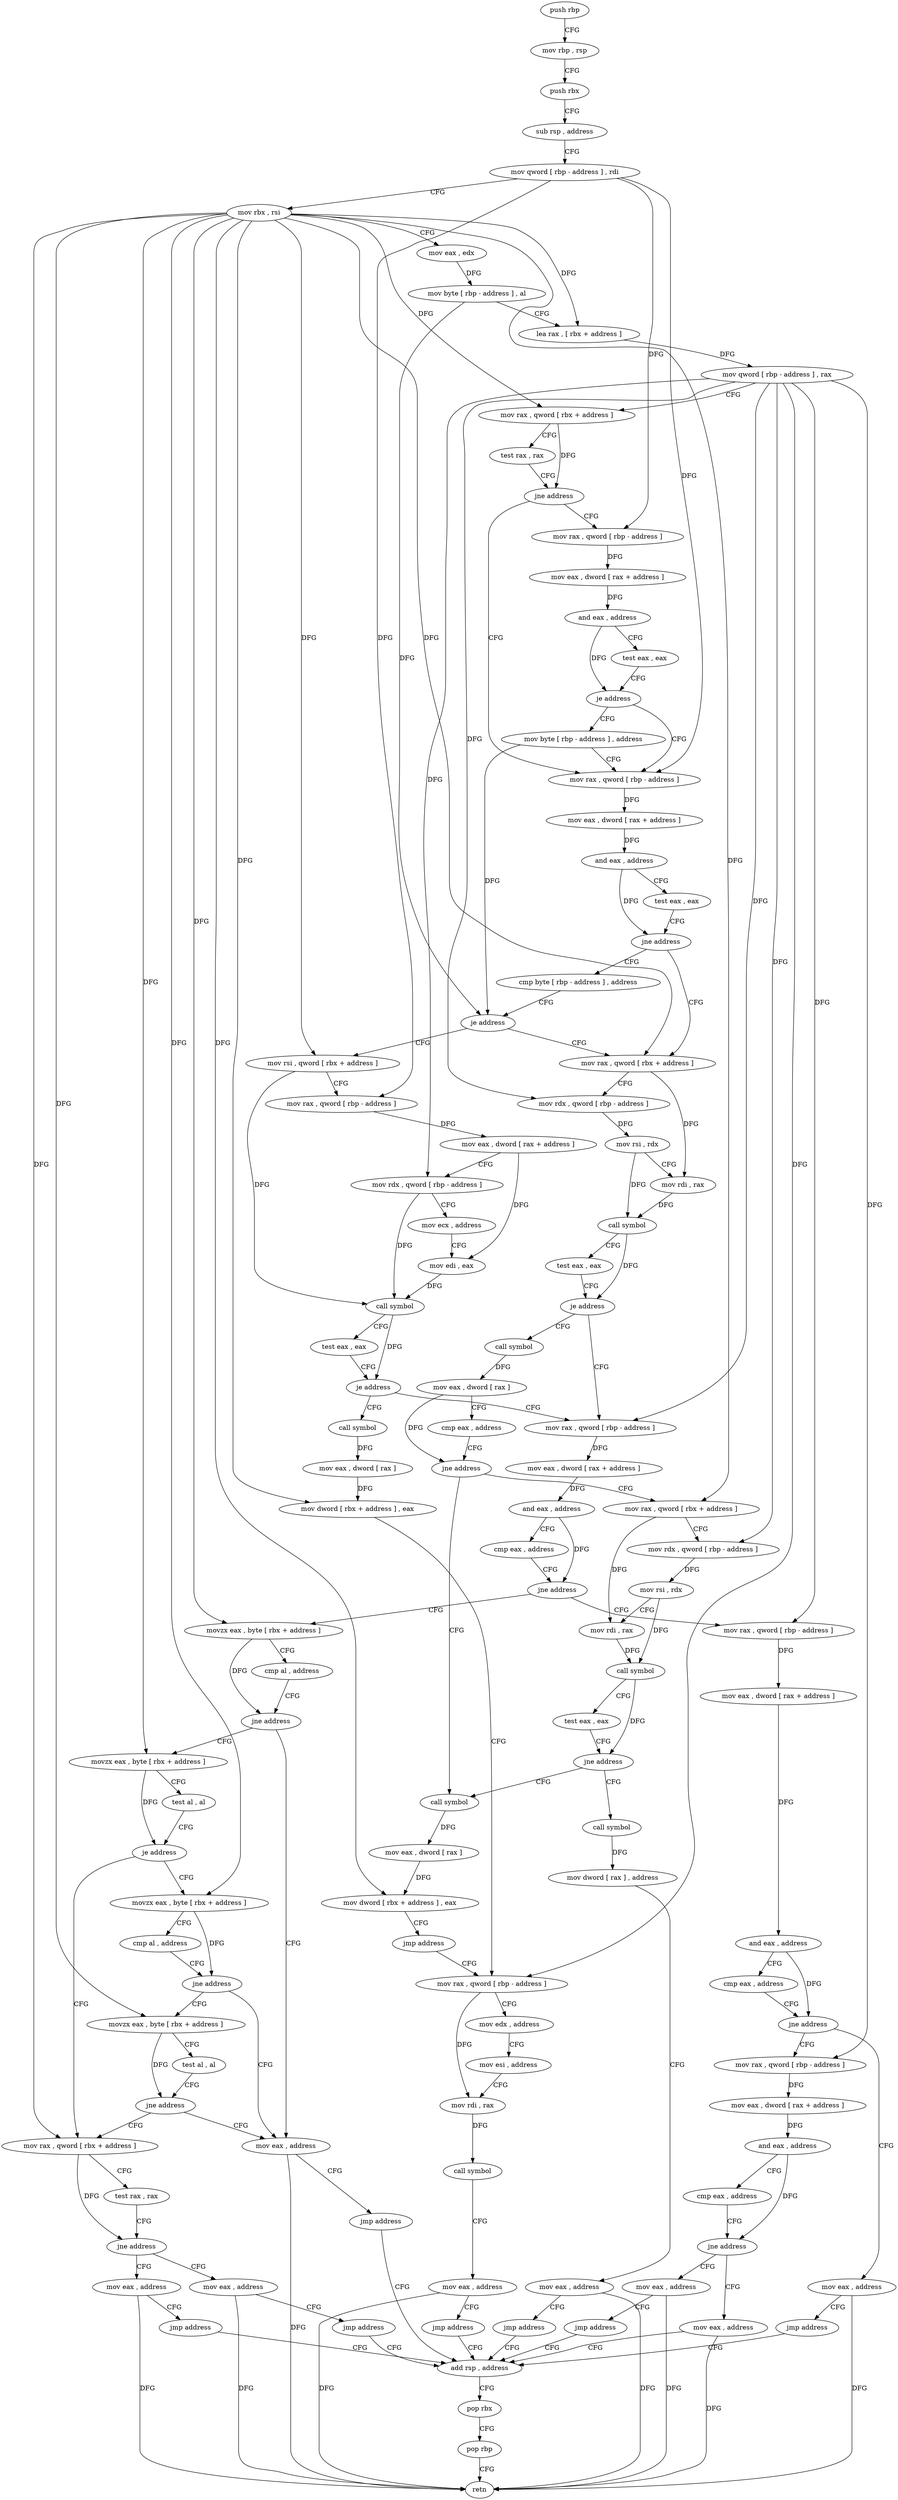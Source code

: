digraph "func" {
"4301246" [label = "push rbp" ]
"4301247" [label = "mov rbp , rsp" ]
"4301250" [label = "push rbx" ]
"4301251" [label = "sub rsp , address" ]
"4301255" [label = "mov qword [ rbp - address ] , rdi" ]
"4301259" [label = "mov rbx , rsi" ]
"4301262" [label = "mov eax , edx" ]
"4301264" [label = "mov byte [ rbp - address ] , al" ]
"4301267" [label = "lea rax , [ rbx + address ]" ]
"4301271" [label = "mov qword [ rbp - address ] , rax" ]
"4301275" [label = "mov rax , qword [ rbx + address ]" ]
"4301279" [label = "test rax , rax" ]
"4301282" [label = "jne address" ]
"4301302" [label = "mov rax , qword [ rbp - address ]" ]
"4301284" [label = "mov rax , qword [ rbp - address ]" ]
"4301306" [label = "mov eax , dword [ rax + address ]" ]
"4301309" [label = "and eax , address" ]
"4301312" [label = "test eax , eax" ]
"4301314" [label = "jne address" ]
"4301322" [label = "mov rax , qword [ rbx + address ]" ]
"4301316" [label = "cmp byte [ rbp - address ] , address" ]
"4301288" [label = "mov eax , dword [ rax + address ]" ]
"4301291" [label = "and eax , address" ]
"4301294" [label = "test eax , eax" ]
"4301296" [label = "je address" ]
"4301298" [label = "mov byte [ rbp - address ] , address" ]
"4301326" [label = "mov rdx , qword [ rbp - address ]" ]
"4301330" [label = "mov rsi , rdx" ]
"4301333" [label = "mov rdi , rax" ]
"4301336" [label = "call symbol" ]
"4301341" [label = "test eax , eax" ]
"4301343" [label = "je address" ]
"4301490" [label = "mov rax , qword [ rbp - address ]" ]
"4301349" [label = "call symbol" ]
"4301320" [label = "je address" ]
"4301417" [label = "mov rsi , qword [ rbx + address ]" ]
"4301494" [label = "mov eax , dword [ rax + address ]" ]
"4301497" [label = "and eax , address" ]
"4301502" [label = "cmp eax , address" ]
"4301507" [label = "jne address" ]
"4301583" [label = "mov rax , qword [ rbp - address ]" ]
"4301509" [label = "movzx eax , byte [ rbx + address ]" ]
"4301354" [label = "mov eax , dword [ rax ]" ]
"4301356" [label = "cmp eax , address" ]
"4301359" [label = "jne address" ]
"4301405" [label = "call symbol" ]
"4301361" [label = "mov rax , qword [ rbx + address ]" ]
"4301421" [label = "mov rax , qword [ rbp - address ]" ]
"4301425" [label = "mov eax , dword [ rax + address ]" ]
"4301428" [label = "mov rdx , qword [ rbp - address ]" ]
"4301432" [label = "mov ecx , address" ]
"4301437" [label = "mov edi , eax" ]
"4301439" [label = "call symbol" ]
"4301444" [label = "test eax , eax" ]
"4301446" [label = "je address" ]
"4301448" [label = "call symbol" ]
"4301587" [label = "mov eax , dword [ rax + address ]" ]
"4301590" [label = "and eax , address" ]
"4301595" [label = "cmp eax , address" ]
"4301600" [label = "jne address" ]
"4301609" [label = "mov rax , qword [ rbp - address ]" ]
"4301602" [label = "mov eax , address" ]
"4301516" [label = "cmp al , address" ]
"4301518" [label = "jne address" ]
"4301576" [label = "mov eax , address" ]
"4301520" [label = "movzx eax , byte [ rbx + address ]" ]
"4301410" [label = "mov eax , dword [ rax ]" ]
"4301412" [label = "mov dword [ rbx + address ] , eax" ]
"4301415" [label = "jmp address" ]
"4301458" [label = "mov rax , qword [ rbp - address ]" ]
"4301365" [label = "mov rdx , qword [ rbp - address ]" ]
"4301369" [label = "mov rsi , rdx" ]
"4301372" [label = "mov rdi , rax" ]
"4301375" [label = "call symbol" ]
"4301380" [label = "test eax , eax" ]
"4301382" [label = "jne address" ]
"4301384" [label = "call symbol" ]
"4301453" [label = "mov eax , dword [ rax ]" ]
"4301455" [label = "mov dword [ rbx + address ] , eax" ]
"4301613" [label = "mov eax , dword [ rax + address ]" ]
"4301616" [label = "and eax , address" ]
"4301621" [label = "cmp eax , address" ]
"4301626" [label = "jne address" ]
"4301635" [label = "mov eax , address" ]
"4301628" [label = "mov eax , address" ]
"4301607" [label = "jmp address" ]
"4301640" [label = "add rsp , address" ]
"4301581" [label = "jmp address" ]
"4301527" [label = "test al , al" ]
"4301529" [label = "je address" ]
"4301553" [label = "mov rax , qword [ rbx + address ]" ]
"4301531" [label = "movzx eax , byte [ rbx + address ]" ]
"4301462" [label = "mov edx , address" ]
"4301467" [label = "mov esi , address" ]
"4301472" [label = "mov rdi , rax" ]
"4301475" [label = "call symbol" ]
"4301480" [label = "mov eax , address" ]
"4301485" [label = "jmp address" ]
"4301389" [label = "mov dword [ rax ] , address" ]
"4301395" [label = "mov eax , address" ]
"4301400" [label = "jmp address" ]
"4301644" [label = "pop rbx" ]
"4301645" [label = "pop rbp" ]
"4301646" [label = "retn" ]
"4301633" [label = "jmp address" ]
"4301557" [label = "test rax , rax" ]
"4301560" [label = "jne address" ]
"4301569" [label = "mov eax , address" ]
"4301562" [label = "mov eax , address" ]
"4301538" [label = "cmp al , address" ]
"4301540" [label = "jne address" ]
"4301542" [label = "movzx eax , byte [ rbx + address ]" ]
"4301574" [label = "jmp address" ]
"4301567" [label = "jmp address" ]
"4301549" [label = "test al , al" ]
"4301551" [label = "jne address" ]
"4301246" -> "4301247" [ label = "CFG" ]
"4301247" -> "4301250" [ label = "CFG" ]
"4301250" -> "4301251" [ label = "CFG" ]
"4301251" -> "4301255" [ label = "CFG" ]
"4301255" -> "4301259" [ label = "CFG" ]
"4301255" -> "4301302" [ label = "DFG" ]
"4301255" -> "4301284" [ label = "DFG" ]
"4301255" -> "4301421" [ label = "DFG" ]
"4301259" -> "4301262" [ label = "CFG" ]
"4301259" -> "4301267" [ label = "DFG" ]
"4301259" -> "4301275" [ label = "DFG" ]
"4301259" -> "4301322" [ label = "DFG" ]
"4301259" -> "4301417" [ label = "DFG" ]
"4301259" -> "4301509" [ label = "DFG" ]
"4301259" -> "4301412" [ label = "DFG" ]
"4301259" -> "4301361" [ label = "DFG" ]
"4301259" -> "4301455" [ label = "DFG" ]
"4301259" -> "4301520" [ label = "DFG" ]
"4301259" -> "4301553" [ label = "DFG" ]
"4301259" -> "4301531" [ label = "DFG" ]
"4301259" -> "4301542" [ label = "DFG" ]
"4301262" -> "4301264" [ label = "DFG" ]
"4301264" -> "4301267" [ label = "CFG" ]
"4301264" -> "4301320" [ label = "DFG" ]
"4301267" -> "4301271" [ label = "DFG" ]
"4301271" -> "4301275" [ label = "CFG" ]
"4301271" -> "4301326" [ label = "DFG" ]
"4301271" -> "4301490" [ label = "DFG" ]
"4301271" -> "4301428" [ label = "DFG" ]
"4301271" -> "4301583" [ label = "DFG" ]
"4301271" -> "4301365" [ label = "DFG" ]
"4301271" -> "4301609" [ label = "DFG" ]
"4301271" -> "4301458" [ label = "DFG" ]
"4301275" -> "4301279" [ label = "CFG" ]
"4301275" -> "4301282" [ label = "DFG" ]
"4301279" -> "4301282" [ label = "CFG" ]
"4301282" -> "4301302" [ label = "CFG" ]
"4301282" -> "4301284" [ label = "CFG" ]
"4301302" -> "4301306" [ label = "DFG" ]
"4301284" -> "4301288" [ label = "DFG" ]
"4301306" -> "4301309" [ label = "DFG" ]
"4301309" -> "4301312" [ label = "CFG" ]
"4301309" -> "4301314" [ label = "DFG" ]
"4301312" -> "4301314" [ label = "CFG" ]
"4301314" -> "4301322" [ label = "CFG" ]
"4301314" -> "4301316" [ label = "CFG" ]
"4301322" -> "4301326" [ label = "CFG" ]
"4301322" -> "4301333" [ label = "DFG" ]
"4301316" -> "4301320" [ label = "CFG" ]
"4301288" -> "4301291" [ label = "DFG" ]
"4301291" -> "4301294" [ label = "CFG" ]
"4301291" -> "4301296" [ label = "DFG" ]
"4301294" -> "4301296" [ label = "CFG" ]
"4301296" -> "4301302" [ label = "CFG" ]
"4301296" -> "4301298" [ label = "CFG" ]
"4301298" -> "4301302" [ label = "CFG" ]
"4301298" -> "4301320" [ label = "DFG" ]
"4301326" -> "4301330" [ label = "DFG" ]
"4301330" -> "4301333" [ label = "CFG" ]
"4301330" -> "4301336" [ label = "DFG" ]
"4301333" -> "4301336" [ label = "DFG" ]
"4301336" -> "4301341" [ label = "CFG" ]
"4301336" -> "4301343" [ label = "DFG" ]
"4301341" -> "4301343" [ label = "CFG" ]
"4301343" -> "4301490" [ label = "CFG" ]
"4301343" -> "4301349" [ label = "CFG" ]
"4301490" -> "4301494" [ label = "DFG" ]
"4301349" -> "4301354" [ label = "DFG" ]
"4301320" -> "4301417" [ label = "CFG" ]
"4301320" -> "4301322" [ label = "CFG" ]
"4301417" -> "4301421" [ label = "CFG" ]
"4301417" -> "4301439" [ label = "DFG" ]
"4301494" -> "4301497" [ label = "DFG" ]
"4301497" -> "4301502" [ label = "CFG" ]
"4301497" -> "4301507" [ label = "DFG" ]
"4301502" -> "4301507" [ label = "CFG" ]
"4301507" -> "4301583" [ label = "CFG" ]
"4301507" -> "4301509" [ label = "CFG" ]
"4301583" -> "4301587" [ label = "DFG" ]
"4301509" -> "4301516" [ label = "CFG" ]
"4301509" -> "4301518" [ label = "DFG" ]
"4301354" -> "4301356" [ label = "CFG" ]
"4301354" -> "4301359" [ label = "DFG" ]
"4301356" -> "4301359" [ label = "CFG" ]
"4301359" -> "4301405" [ label = "CFG" ]
"4301359" -> "4301361" [ label = "CFG" ]
"4301405" -> "4301410" [ label = "DFG" ]
"4301361" -> "4301365" [ label = "CFG" ]
"4301361" -> "4301372" [ label = "DFG" ]
"4301421" -> "4301425" [ label = "DFG" ]
"4301425" -> "4301428" [ label = "CFG" ]
"4301425" -> "4301437" [ label = "DFG" ]
"4301428" -> "4301432" [ label = "CFG" ]
"4301428" -> "4301439" [ label = "DFG" ]
"4301432" -> "4301437" [ label = "CFG" ]
"4301437" -> "4301439" [ label = "DFG" ]
"4301439" -> "4301444" [ label = "CFG" ]
"4301439" -> "4301446" [ label = "DFG" ]
"4301444" -> "4301446" [ label = "CFG" ]
"4301446" -> "4301490" [ label = "CFG" ]
"4301446" -> "4301448" [ label = "CFG" ]
"4301448" -> "4301453" [ label = "DFG" ]
"4301587" -> "4301590" [ label = "DFG" ]
"4301590" -> "4301595" [ label = "CFG" ]
"4301590" -> "4301600" [ label = "DFG" ]
"4301595" -> "4301600" [ label = "CFG" ]
"4301600" -> "4301609" [ label = "CFG" ]
"4301600" -> "4301602" [ label = "CFG" ]
"4301609" -> "4301613" [ label = "DFG" ]
"4301602" -> "4301607" [ label = "CFG" ]
"4301602" -> "4301646" [ label = "DFG" ]
"4301516" -> "4301518" [ label = "CFG" ]
"4301518" -> "4301576" [ label = "CFG" ]
"4301518" -> "4301520" [ label = "CFG" ]
"4301576" -> "4301581" [ label = "CFG" ]
"4301576" -> "4301646" [ label = "DFG" ]
"4301520" -> "4301527" [ label = "CFG" ]
"4301520" -> "4301529" [ label = "DFG" ]
"4301410" -> "4301412" [ label = "DFG" ]
"4301412" -> "4301415" [ label = "CFG" ]
"4301415" -> "4301458" [ label = "CFG" ]
"4301458" -> "4301462" [ label = "CFG" ]
"4301458" -> "4301472" [ label = "DFG" ]
"4301365" -> "4301369" [ label = "DFG" ]
"4301369" -> "4301372" [ label = "CFG" ]
"4301369" -> "4301375" [ label = "DFG" ]
"4301372" -> "4301375" [ label = "DFG" ]
"4301375" -> "4301380" [ label = "CFG" ]
"4301375" -> "4301382" [ label = "DFG" ]
"4301380" -> "4301382" [ label = "CFG" ]
"4301382" -> "4301405" [ label = "CFG" ]
"4301382" -> "4301384" [ label = "CFG" ]
"4301384" -> "4301389" [ label = "DFG" ]
"4301453" -> "4301455" [ label = "DFG" ]
"4301455" -> "4301458" [ label = "CFG" ]
"4301613" -> "4301616" [ label = "DFG" ]
"4301616" -> "4301621" [ label = "CFG" ]
"4301616" -> "4301626" [ label = "DFG" ]
"4301621" -> "4301626" [ label = "CFG" ]
"4301626" -> "4301635" [ label = "CFG" ]
"4301626" -> "4301628" [ label = "CFG" ]
"4301635" -> "4301640" [ label = "CFG" ]
"4301635" -> "4301646" [ label = "DFG" ]
"4301628" -> "4301633" [ label = "CFG" ]
"4301628" -> "4301646" [ label = "DFG" ]
"4301607" -> "4301640" [ label = "CFG" ]
"4301640" -> "4301644" [ label = "CFG" ]
"4301581" -> "4301640" [ label = "CFG" ]
"4301527" -> "4301529" [ label = "CFG" ]
"4301529" -> "4301553" [ label = "CFG" ]
"4301529" -> "4301531" [ label = "CFG" ]
"4301553" -> "4301557" [ label = "CFG" ]
"4301553" -> "4301560" [ label = "DFG" ]
"4301531" -> "4301538" [ label = "CFG" ]
"4301531" -> "4301540" [ label = "DFG" ]
"4301462" -> "4301467" [ label = "CFG" ]
"4301467" -> "4301472" [ label = "CFG" ]
"4301472" -> "4301475" [ label = "DFG" ]
"4301475" -> "4301480" [ label = "CFG" ]
"4301480" -> "4301485" [ label = "CFG" ]
"4301480" -> "4301646" [ label = "DFG" ]
"4301485" -> "4301640" [ label = "CFG" ]
"4301389" -> "4301395" [ label = "CFG" ]
"4301395" -> "4301400" [ label = "CFG" ]
"4301395" -> "4301646" [ label = "DFG" ]
"4301400" -> "4301640" [ label = "CFG" ]
"4301644" -> "4301645" [ label = "CFG" ]
"4301645" -> "4301646" [ label = "CFG" ]
"4301633" -> "4301640" [ label = "CFG" ]
"4301557" -> "4301560" [ label = "CFG" ]
"4301560" -> "4301569" [ label = "CFG" ]
"4301560" -> "4301562" [ label = "CFG" ]
"4301569" -> "4301574" [ label = "CFG" ]
"4301569" -> "4301646" [ label = "DFG" ]
"4301562" -> "4301567" [ label = "CFG" ]
"4301562" -> "4301646" [ label = "DFG" ]
"4301538" -> "4301540" [ label = "CFG" ]
"4301540" -> "4301576" [ label = "CFG" ]
"4301540" -> "4301542" [ label = "CFG" ]
"4301542" -> "4301549" [ label = "CFG" ]
"4301542" -> "4301551" [ label = "DFG" ]
"4301574" -> "4301640" [ label = "CFG" ]
"4301567" -> "4301640" [ label = "CFG" ]
"4301549" -> "4301551" [ label = "CFG" ]
"4301551" -> "4301576" [ label = "CFG" ]
"4301551" -> "4301553" [ label = "CFG" ]
}
